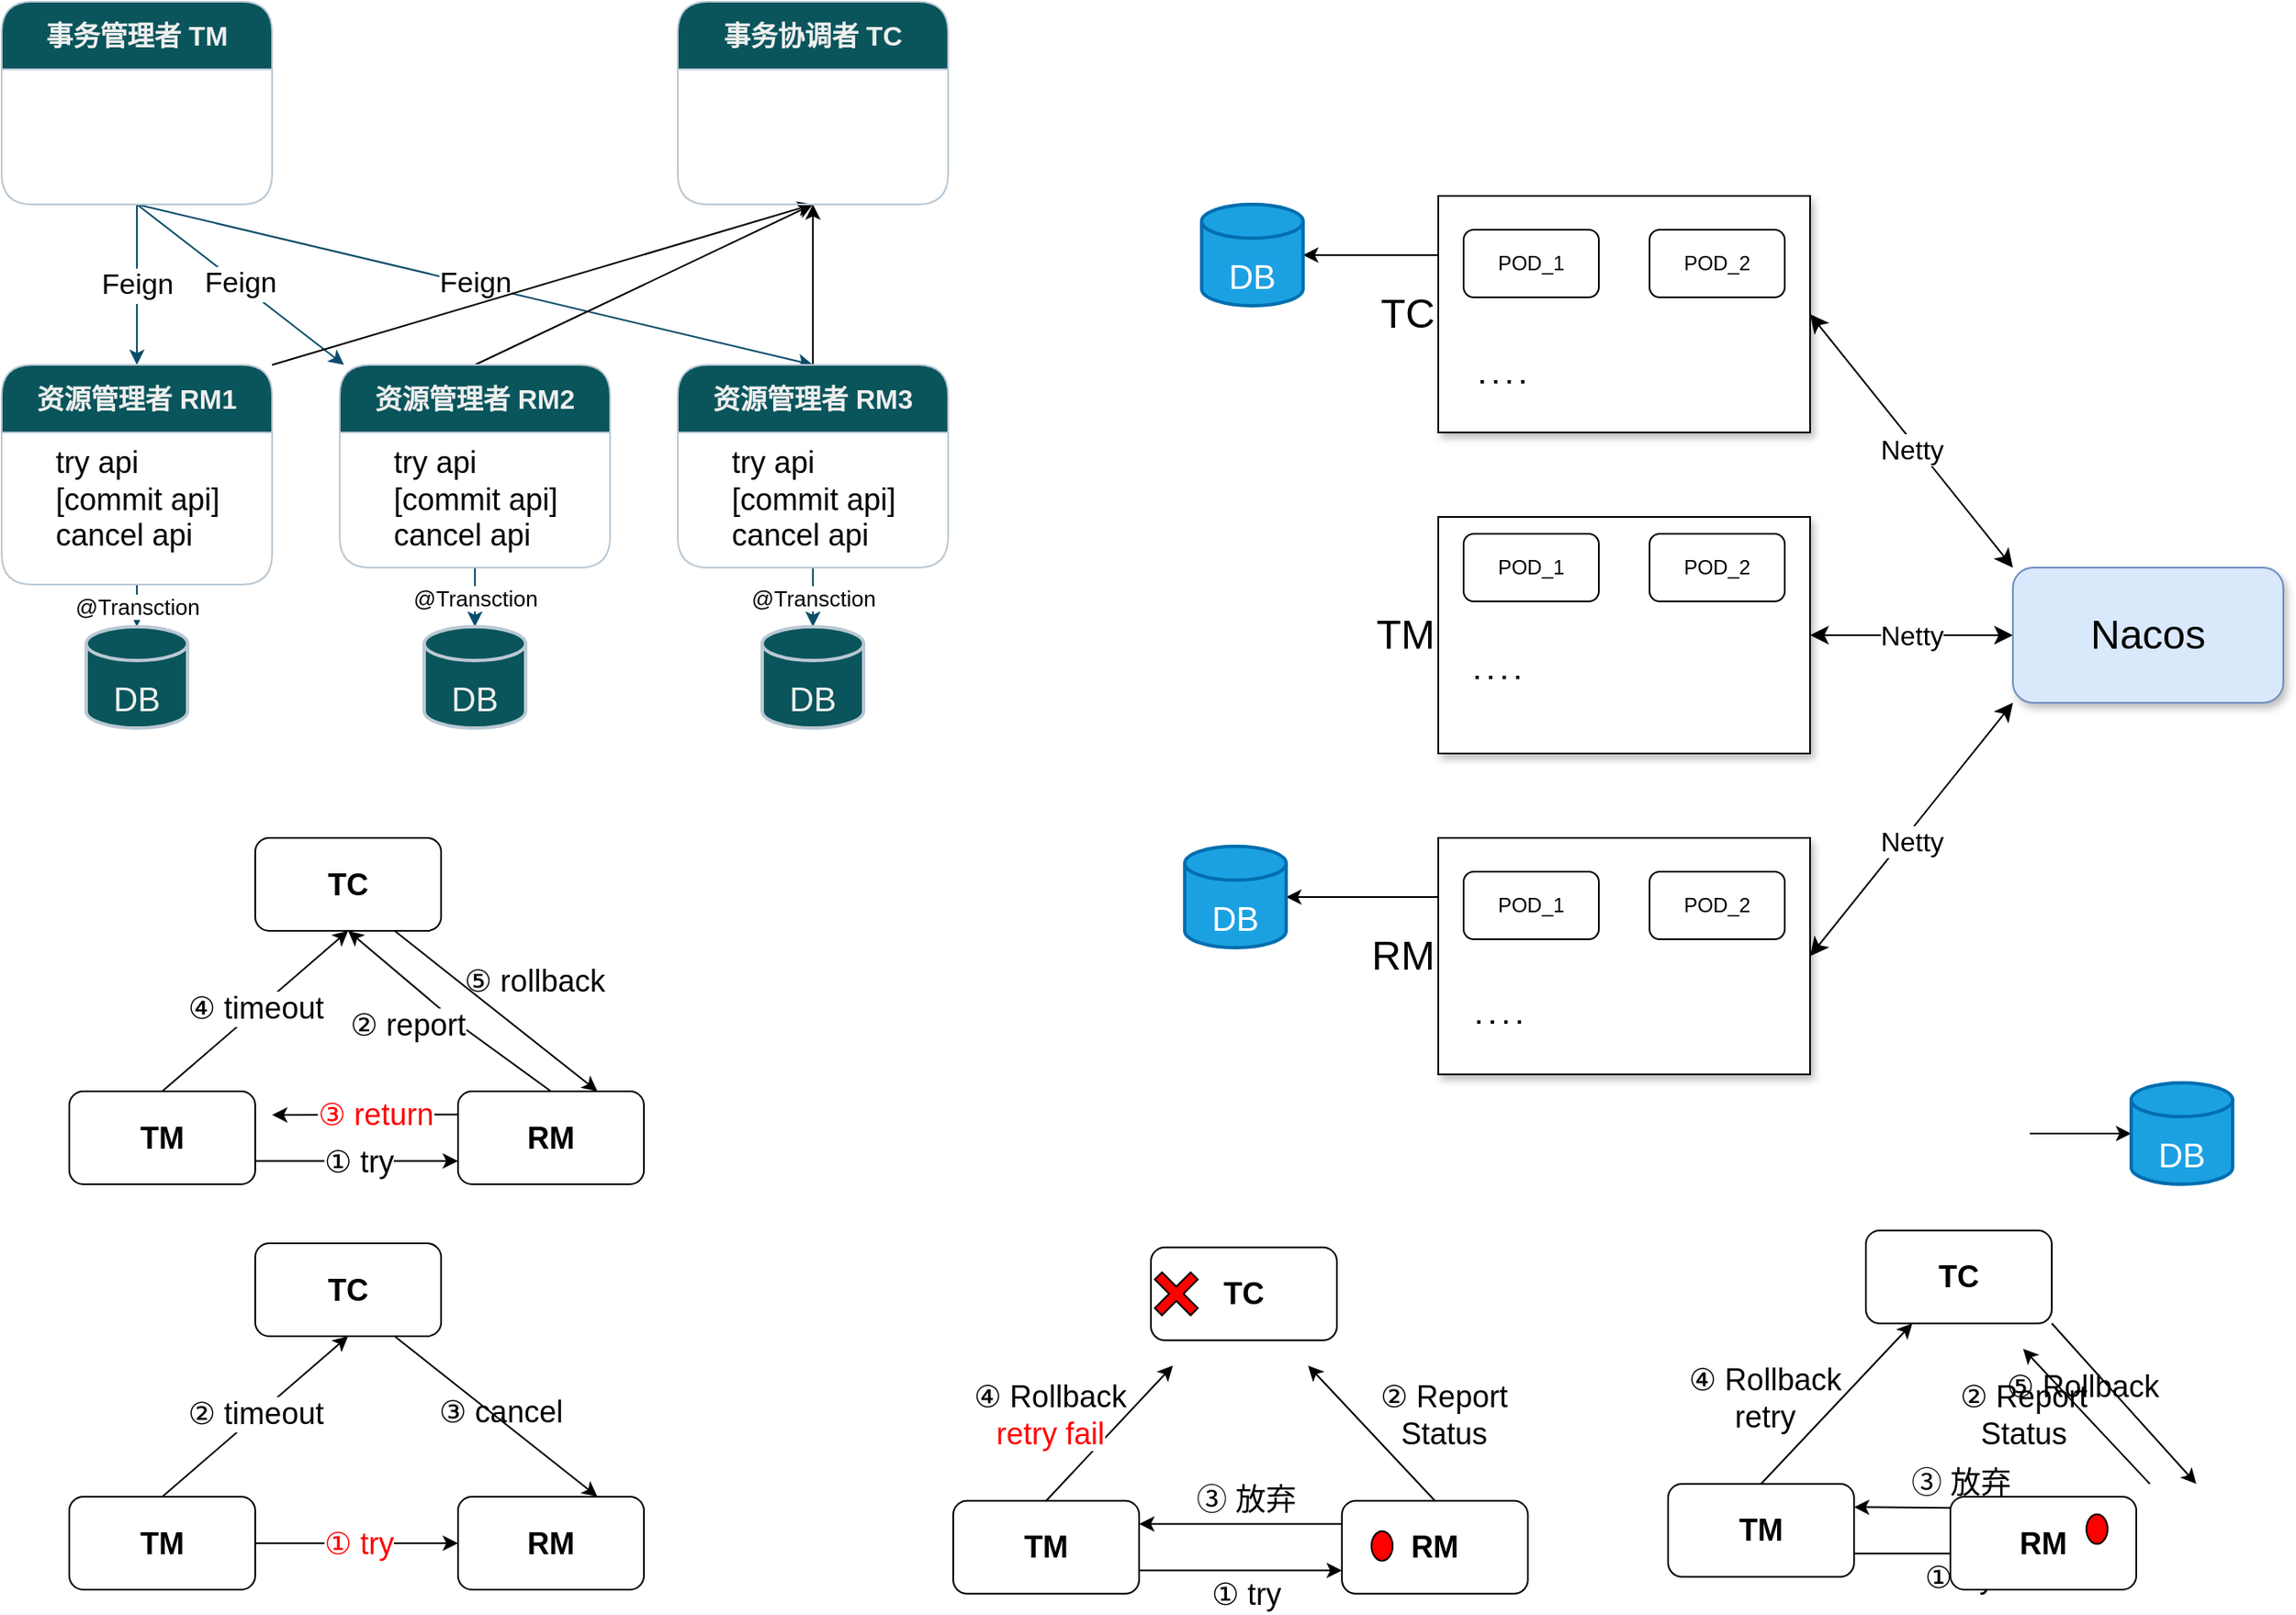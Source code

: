 <mxfile version="22.1.7" type="github" pages="2">
  <diagram id="C5RBs43oDa-KdzZeNtuy" name="TCC 理论模型">
    <mxGraphModel dx="1562" dy="818" grid="1" gridSize="10" guides="1" tooltips="1" connect="1" arrows="1" fold="1" page="1" pageScale="1" pageWidth="827" pageHeight="1169" math="0" shadow="0">
      <root>
        <mxCell id="WIyWlLk6GJQsqaUBKTNV-0" />
        <mxCell id="WIyWlLk6GJQsqaUBKTNV-1" parent="WIyWlLk6GJQsqaUBKTNV-0" />
        <mxCell id="oiWDQCpB6odHgl-2GRSj-9" value="Feign" style="rounded=0;orthogonalLoop=1;jettySize=auto;html=1;exitX=0.5;exitY=1;exitDx=0;exitDy=0;strokeColor=#0B4D6A;fontSize=17;" parent="WIyWlLk6GJQsqaUBKTNV-1" source="oiWDQCpB6odHgl-2GRSj-0" target="oiWDQCpB6odHgl-2GRSj-1" edge="1">
          <mxGeometry relative="1" as="geometry" />
        </mxCell>
        <mxCell id="oiWDQCpB6odHgl-2GRSj-10" value="Feign" style="rounded=0;orthogonalLoop=1;jettySize=auto;html=1;exitX=0.5;exitY=1;exitDx=0;exitDy=0;entryX=0.5;entryY=0;entryDx=0;entryDy=0;strokeColor=#0B4D6A;fontSize=17;" parent="WIyWlLk6GJQsqaUBKTNV-1" source="oiWDQCpB6odHgl-2GRSj-0" target="oiWDQCpB6odHgl-2GRSj-2" edge="1">
          <mxGeometry relative="1" as="geometry" />
        </mxCell>
        <mxCell id="oiWDQCpB6odHgl-2GRSj-11" value="Feign" style="rounded=0;orthogonalLoop=1;jettySize=auto;html=1;exitX=0.5;exitY=1;exitDx=0;exitDy=0;entryX=0.5;entryY=0;entryDx=0;entryDy=0;strokeColor=#0B4D6A;fontSize=17;" parent="WIyWlLk6GJQsqaUBKTNV-1" source="oiWDQCpB6odHgl-2GRSj-0" target="oiWDQCpB6odHgl-2GRSj-3" edge="1">
          <mxGeometry relative="1" as="geometry" />
        </mxCell>
        <mxCell id="oiWDQCpB6odHgl-2GRSj-0" value="事务管理者 TM" style="swimlane;whiteSpace=wrap;html=1;startSize=40;rounded=1;labelBackgroundColor=none;fillColor=#09555B;strokeColor=#BAC8D3;fontColor=#EEEEEE;fontSize=16;" parent="WIyWlLk6GJQsqaUBKTNV-1" vertex="1">
          <mxGeometry x="50" y="25" width="160" height="120" as="geometry">
            <mxRectangle x="440" y="40" width="70" height="40" as="alternateBounds" />
          </mxGeometry>
        </mxCell>
        <mxCell id="oiWDQCpB6odHgl-2GRSj-16" value="@Transction" style="edgeStyle=orthogonalEdgeStyle;rounded=0;orthogonalLoop=1;jettySize=auto;html=1;exitX=0.5;exitY=1;exitDx=0;exitDy=0;entryX=0.5;entryY=0;entryDx=0;entryDy=0;entryPerimeter=0;strokeColor=#0B4D6A;fontSize=13;" parent="WIyWlLk6GJQsqaUBKTNV-1" source="oiWDQCpB6odHgl-2GRSj-1" target="oiWDQCpB6odHgl-2GRSj-13" edge="1">
          <mxGeometry relative="1" as="geometry" />
        </mxCell>
        <mxCell id="tsjQ4f3Fj1VHNN_PMI0R-36" style="rounded=0;orthogonalLoop=1;jettySize=auto;html=1;exitX=0.5;exitY=0;exitDx=0;exitDy=0;entryX=0.5;entryY=1;entryDx=0;entryDy=0;" parent="WIyWlLk6GJQsqaUBKTNV-1" source="oiWDQCpB6odHgl-2GRSj-1" target="tsjQ4f3Fj1VHNN_PMI0R-30" edge="1">
          <mxGeometry relative="1" as="geometry" />
        </mxCell>
        <mxCell id="oiWDQCpB6odHgl-2GRSj-1" value="资源管理者 RM2" style="swimlane;whiteSpace=wrap;html=1;startSize=40;rounded=1;labelBackgroundColor=none;fillColor=#09555B;strokeColor=#BAC8D3;fontColor=#EEEEEE;fontSize=16;" parent="WIyWlLk6GJQsqaUBKTNV-1" vertex="1">
          <mxGeometry x="250" y="240" width="160" height="120" as="geometry">
            <mxRectangle x="440" y="40" width="70" height="40" as="alternateBounds" />
          </mxGeometry>
        </mxCell>
        <mxCell id="tsjQ4f3Fj1VHNN_PMI0R-38" value="&lt;div style=&quot;text-align: left;&quot;&gt;&lt;span style=&quot;font-size: 18px; background-color: initial;&quot;&gt;try api&lt;/span&gt;&lt;/div&gt;&lt;font style=&quot;font-size: 18px;&quot;&gt;&lt;div style=&quot;text-align: left;&quot;&gt;&lt;span style=&quot;background-color: initial;&quot;&gt;[commit api]&lt;/span&gt;&lt;/div&gt;&lt;div style=&quot;text-align: left;&quot;&gt;&lt;span style=&quot;background-color: initial;&quot;&gt;cancel api&lt;/span&gt;&lt;/div&gt;&lt;/font&gt;" style="text;html=1;align=center;verticalAlign=middle;resizable=0;points=[];autosize=1;strokeColor=none;fillColor=none;" parent="oiWDQCpB6odHgl-2GRSj-1" vertex="1">
          <mxGeometry x="20" y="40" width="120" height="80" as="geometry" />
        </mxCell>
        <mxCell id="oiWDQCpB6odHgl-2GRSj-15" value="@Transction" style="edgeStyle=orthogonalEdgeStyle;rounded=0;orthogonalLoop=1;jettySize=auto;html=1;exitX=0.5;exitY=1;exitDx=0;exitDy=0;entryX=0.5;entryY=0;entryDx=0;entryDy=0;entryPerimeter=0;strokeColor=#0B4D6A;fontSize=13;" parent="WIyWlLk6GJQsqaUBKTNV-1" source="oiWDQCpB6odHgl-2GRSj-2" target="oiWDQCpB6odHgl-2GRSj-12" edge="1">
          <mxGeometry relative="1" as="geometry" />
        </mxCell>
        <mxCell id="tsjQ4f3Fj1VHNN_PMI0R-34" style="rounded=0;orthogonalLoop=1;jettySize=auto;html=1;exitX=1;exitY=0;exitDx=0;exitDy=0;entryX=0.5;entryY=1;entryDx=0;entryDy=0;" parent="WIyWlLk6GJQsqaUBKTNV-1" source="oiWDQCpB6odHgl-2GRSj-2" target="tsjQ4f3Fj1VHNN_PMI0R-30" edge="1">
          <mxGeometry relative="1" as="geometry" />
        </mxCell>
        <mxCell id="oiWDQCpB6odHgl-2GRSj-2" value="资源管理者 RM1" style="swimlane;whiteSpace=wrap;html=1;startSize=40;rounded=1;labelBackgroundColor=none;fillColor=#09555B;strokeColor=#BAC8D3;fontColor=#EEEEEE;fontSize=16;" parent="WIyWlLk6GJQsqaUBKTNV-1" vertex="1">
          <mxGeometry x="50" y="240" width="160" height="130" as="geometry">
            <mxRectangle x="440" y="40" width="70" height="40" as="alternateBounds" />
          </mxGeometry>
        </mxCell>
        <mxCell id="tsjQ4f3Fj1VHNN_PMI0R-27" value="&lt;div style=&quot;text-align: left;&quot;&gt;&lt;span style=&quot;font-size: 18px; background-color: initial;&quot;&gt;try api&lt;/span&gt;&lt;/div&gt;&lt;font style=&quot;font-size: 18px;&quot;&gt;&lt;div style=&quot;text-align: left;&quot;&gt;&lt;span style=&quot;background-color: initial;&quot;&gt;[commit api]&lt;/span&gt;&lt;/div&gt;&lt;div style=&quot;text-align: left;&quot;&gt;&lt;span style=&quot;background-color: initial;&quot;&gt;cancel api&lt;/span&gt;&lt;/div&gt;&lt;/font&gt;" style="text;html=1;align=center;verticalAlign=middle;resizable=0;points=[];autosize=1;strokeColor=none;fillColor=none;" parent="oiWDQCpB6odHgl-2GRSj-2" vertex="1">
          <mxGeometry x="20" y="40" width="120" height="80" as="geometry" />
        </mxCell>
        <mxCell id="oiWDQCpB6odHgl-2GRSj-17" value="@Transction" style="edgeStyle=orthogonalEdgeStyle;rounded=0;orthogonalLoop=1;jettySize=auto;html=1;exitX=0.5;exitY=1;exitDx=0;exitDy=0;entryX=0.5;entryY=0;entryDx=0;entryDy=0;entryPerimeter=0;strokeColor=#0B4D6A;fontSize=13;" parent="WIyWlLk6GJQsqaUBKTNV-1" source="oiWDQCpB6odHgl-2GRSj-3" target="oiWDQCpB6odHgl-2GRSj-14" edge="1">
          <mxGeometry relative="1" as="geometry" />
        </mxCell>
        <mxCell id="tsjQ4f3Fj1VHNN_PMI0R-31" style="edgeStyle=orthogonalEdgeStyle;rounded=0;orthogonalLoop=1;jettySize=auto;html=1;exitX=0.5;exitY=0;exitDx=0;exitDy=0;entryX=0.5;entryY=1;entryDx=0;entryDy=0;" parent="WIyWlLk6GJQsqaUBKTNV-1" source="oiWDQCpB6odHgl-2GRSj-3" target="tsjQ4f3Fj1VHNN_PMI0R-30" edge="1">
          <mxGeometry relative="1" as="geometry" />
        </mxCell>
        <mxCell id="oiWDQCpB6odHgl-2GRSj-3" value="资源管理者 RM3" style="swimlane;whiteSpace=wrap;html=1;startSize=40;rounded=1;labelBackgroundColor=none;fillColor=#09555B;strokeColor=#BAC8D3;fontColor=#EEEEEE;fontSize=16;" parent="WIyWlLk6GJQsqaUBKTNV-1" vertex="1">
          <mxGeometry x="450" y="240" width="160" height="120" as="geometry">
            <mxRectangle x="440" y="40" width="70" height="40" as="alternateBounds" />
          </mxGeometry>
        </mxCell>
        <mxCell id="tsjQ4f3Fj1VHNN_PMI0R-39" value="&lt;div style=&quot;text-align: left;&quot;&gt;&lt;span style=&quot;font-size: 18px; background-color: initial;&quot;&gt;try api&lt;/span&gt;&lt;/div&gt;&lt;font style=&quot;font-size: 18px;&quot;&gt;&lt;div style=&quot;text-align: left;&quot;&gt;&lt;span style=&quot;background-color: initial;&quot;&gt;[commit api]&lt;/span&gt;&lt;/div&gt;&lt;div style=&quot;text-align: left;&quot;&gt;&lt;span style=&quot;background-color: initial;&quot;&gt;cancel api&lt;/span&gt;&lt;/div&gt;&lt;/font&gt;" style="text;html=1;align=center;verticalAlign=middle;resizable=0;points=[];autosize=1;strokeColor=none;fillColor=none;" parent="oiWDQCpB6odHgl-2GRSj-3" vertex="1">
          <mxGeometry x="20" y="40" width="120" height="80" as="geometry" />
        </mxCell>
        <mxCell id="oiWDQCpB6odHgl-2GRSj-12" value="&lt;br&gt;DB" style="strokeWidth=2;html=1;shape=mxgraph.flowchart.database;whiteSpace=wrap;strokeColor=#BAC8D3;fontColor=#EEEEEE;fillColor=#09555B;fontSize=20;" parent="WIyWlLk6GJQsqaUBKTNV-1" vertex="1">
          <mxGeometry x="100" y="395" width="60" height="60" as="geometry" />
        </mxCell>
        <mxCell id="oiWDQCpB6odHgl-2GRSj-13" value="&lt;br&gt;DB" style="strokeWidth=2;html=1;shape=mxgraph.flowchart.database;whiteSpace=wrap;strokeColor=#BAC8D3;fontColor=#EEEEEE;fillColor=#09555B;fontSize=20;" parent="WIyWlLk6GJQsqaUBKTNV-1" vertex="1">
          <mxGeometry x="300" y="395" width="60" height="60" as="geometry" />
        </mxCell>
        <mxCell id="oiWDQCpB6odHgl-2GRSj-14" value="&lt;br&gt;DB" style="strokeWidth=2;html=1;shape=mxgraph.flowchart.database;whiteSpace=wrap;strokeColor=#BAC8D3;fontColor=#EEEEEE;fillColor=#09555B;fontSize=20;" parent="WIyWlLk6GJQsqaUBKTNV-1" vertex="1">
          <mxGeometry x="500" y="395" width="60" height="60" as="geometry" />
        </mxCell>
        <mxCell id="KBuHe3UxBQ08w5skN4uY-17" style="rounded=0;orthogonalLoop=1;jettySize=auto;html=1;exitX=1;exitY=0.5;exitDx=0;exitDy=0;entryX=0;entryY=0;entryDx=0;entryDy=0;strokeColor=default;startArrow=classic;startFill=1;endSize=8;startSize=8;" parent="WIyWlLk6GJQsqaUBKTNV-1" source="KBuHe3UxBQ08w5skN4uY-1" target="KBuHe3UxBQ08w5skN4uY-16" edge="1">
          <mxGeometry relative="1" as="geometry" />
        </mxCell>
        <mxCell id="KBuHe3UxBQ08w5skN4uY-27" value="Netty" style="edgeLabel;html=1;align=center;verticalAlign=middle;resizable=0;points=[];fontSize=16;" parent="KBuHe3UxBQ08w5skN4uY-17" vertex="1" connectable="0">
          <mxGeometry x="-0.196" y="3" relative="1" as="geometry">
            <mxPoint x="9" y="21" as="offset" />
          </mxGeometry>
        </mxCell>
        <mxCell id="tsjQ4f3Fj1VHNN_PMI0R-59" style="edgeStyle=orthogonalEdgeStyle;rounded=0;orthogonalLoop=1;jettySize=auto;html=1;exitX=0;exitY=0.25;exitDx=0;exitDy=0;entryX=1;entryY=0.5;entryDx=0;entryDy=0;entryPerimeter=0;" parent="WIyWlLk6GJQsqaUBKTNV-1" source="KBuHe3UxBQ08w5skN4uY-1" target="KBuHe3UxBQ08w5skN4uY-28" edge="1">
          <mxGeometry relative="1" as="geometry" />
        </mxCell>
        <mxCell id="KBuHe3UxBQ08w5skN4uY-1" value="TC" style="rounded=0;whiteSpace=wrap;html=1;horizontal=1;labelPosition=left;verticalLabelPosition=middle;align=right;verticalAlign=middle;fontSize=24;shadow=1;" parent="WIyWlLk6GJQsqaUBKTNV-1" vertex="1">
          <mxGeometry x="900" y="140" width="220" height="140" as="geometry" />
        </mxCell>
        <mxCell id="KBuHe3UxBQ08w5skN4uY-18" style="edgeStyle=orthogonalEdgeStyle;rounded=0;orthogonalLoop=1;jettySize=auto;html=1;exitX=1;exitY=0.5;exitDx=0;exitDy=0;entryX=0;entryY=0.5;entryDx=0;entryDy=0;startArrow=classic;startFill=1;endSize=8;startSize=8;" parent="WIyWlLk6GJQsqaUBKTNV-1" source="KBuHe3UxBQ08w5skN4uY-2" target="KBuHe3UxBQ08w5skN4uY-16" edge="1">
          <mxGeometry relative="1" as="geometry">
            <mxPoint x="1230" y="400" as="targetPoint" />
          </mxGeometry>
        </mxCell>
        <mxCell id="KBuHe3UxBQ08w5skN4uY-25" value="&lt;font style=&quot;font-size: 16px;&quot;&gt;Netty&lt;/font&gt;" style="edgeLabel;html=1;align=center;verticalAlign=middle;resizable=0;points=[];" parent="KBuHe3UxBQ08w5skN4uY-18" vertex="1" connectable="0">
          <mxGeometry x="0.22" y="3" relative="1" as="geometry">
            <mxPoint x="-13" y="3" as="offset" />
          </mxGeometry>
        </mxCell>
        <mxCell id="KBuHe3UxBQ08w5skN4uY-2" value="TM" style="rounded=0;whiteSpace=wrap;html=1;horizontal=1;labelPosition=left;verticalLabelPosition=middle;align=right;verticalAlign=middle;fontSize=24;shadow=1;" parent="WIyWlLk6GJQsqaUBKTNV-1" vertex="1">
          <mxGeometry x="900" y="330" width="220" height="140" as="geometry" />
        </mxCell>
        <mxCell id="KBuHe3UxBQ08w5skN4uY-3" value="POD_1" style="rounded=1;whiteSpace=wrap;html=1;" parent="WIyWlLk6GJQsqaUBKTNV-1" vertex="1">
          <mxGeometry x="915" y="160" width="80" height="40" as="geometry" />
        </mxCell>
        <mxCell id="KBuHe3UxBQ08w5skN4uY-4" value="POD_2" style="rounded=1;whiteSpace=wrap;html=1;" parent="WIyWlLk6GJQsqaUBKTNV-1" vertex="1">
          <mxGeometry x="1025" y="160" width="80" height="40" as="geometry" />
        </mxCell>
        <mxCell id="KBuHe3UxBQ08w5skN4uY-8" value="POD_1" style="rounded=1;whiteSpace=wrap;html=1;" parent="WIyWlLk6GJQsqaUBKTNV-1" vertex="1">
          <mxGeometry x="915" y="340" width="80" height="40" as="geometry" />
        </mxCell>
        <mxCell id="KBuHe3UxBQ08w5skN4uY-9" value="POD_2" style="rounded=1;whiteSpace=wrap;html=1;" parent="WIyWlLk6GJQsqaUBKTNV-1" vertex="1">
          <mxGeometry x="1025" y="340" width="80" height="40" as="geometry" />
        </mxCell>
        <mxCell id="KBuHe3UxBQ08w5skN4uY-19" style="rounded=0;orthogonalLoop=1;jettySize=auto;html=1;exitX=1;exitY=0.5;exitDx=0;exitDy=0;entryX=0;entryY=1;entryDx=0;entryDy=0;startArrow=classic;startFill=1;endSize=8;startSize=8;" parent="WIyWlLk6GJQsqaUBKTNV-1" source="KBuHe3UxBQ08w5skN4uY-12" target="KBuHe3UxBQ08w5skN4uY-16" edge="1">
          <mxGeometry relative="1" as="geometry" />
        </mxCell>
        <mxCell id="KBuHe3UxBQ08w5skN4uY-26" value="Netty" style="edgeLabel;html=1;align=center;verticalAlign=middle;resizable=0;points=[];fontSize=16;" parent="KBuHe3UxBQ08w5skN4uY-19" vertex="1" connectable="0">
          <mxGeometry x="0.239" y="-1" relative="1" as="geometry">
            <mxPoint x="-15" y="24" as="offset" />
          </mxGeometry>
        </mxCell>
        <mxCell id="tsjQ4f3Fj1VHNN_PMI0R-41" style="edgeStyle=orthogonalEdgeStyle;rounded=0;orthogonalLoop=1;jettySize=auto;html=1;exitX=0;exitY=0.25;exitDx=0;exitDy=0;entryX=1;entryY=0.5;entryDx=0;entryDy=0;entryPerimeter=0;" parent="WIyWlLk6GJQsqaUBKTNV-1" source="KBuHe3UxBQ08w5skN4uY-12" target="tsjQ4f3Fj1VHNN_PMI0R-40" edge="1">
          <mxGeometry relative="1" as="geometry" />
        </mxCell>
        <mxCell id="KBuHe3UxBQ08w5skN4uY-12" value="RM" style="rounded=0;whiteSpace=wrap;html=1;horizontal=1;labelPosition=left;verticalLabelPosition=middle;align=right;verticalAlign=middle;fontSize=24;shadow=1;" parent="WIyWlLk6GJQsqaUBKTNV-1" vertex="1">
          <mxGeometry x="900" y="520" width="220" height="140" as="geometry" />
        </mxCell>
        <mxCell id="KBuHe3UxBQ08w5skN4uY-13" value="POD_1" style="rounded=1;whiteSpace=wrap;html=1;" parent="WIyWlLk6GJQsqaUBKTNV-1" vertex="1">
          <mxGeometry x="915" y="540" width="80" height="40" as="geometry" />
        </mxCell>
        <mxCell id="KBuHe3UxBQ08w5skN4uY-14" value="POD_2" style="rounded=1;whiteSpace=wrap;html=1;" parent="WIyWlLk6GJQsqaUBKTNV-1" vertex="1">
          <mxGeometry x="1025" y="540" width="80" height="40" as="geometry" />
        </mxCell>
        <mxCell id="KBuHe3UxBQ08w5skN4uY-16" value="Nacos" style="rounded=1;whiteSpace=wrap;html=1;fontSize=24;fillColor=#dae8fc;strokeColor=#6c8ebf;shadow=1;" parent="WIyWlLk6GJQsqaUBKTNV-1" vertex="1">
          <mxGeometry x="1240" y="360" width="160" height="80" as="geometry" />
        </mxCell>
        <mxCell id="KBuHe3UxBQ08w5skN4uY-20" value="" style="endArrow=none;dashed=1;html=1;dashPattern=1 3;strokeWidth=2;rounded=0;" parent="WIyWlLk6GJQsqaUBKTNV-1" edge="1">
          <mxGeometry width="50" height="50" relative="1" as="geometry">
            <mxPoint x="925" y="250" as="sourcePoint" />
            <mxPoint x="955" y="250" as="targetPoint" />
          </mxGeometry>
        </mxCell>
        <mxCell id="KBuHe3UxBQ08w5skN4uY-22" value="" style="endArrow=none;dashed=1;html=1;dashPattern=1 3;strokeWidth=2;rounded=0;" parent="WIyWlLk6GJQsqaUBKTNV-1" edge="1">
          <mxGeometry width="50" height="50" relative="1" as="geometry">
            <mxPoint x="922" y="425" as="sourcePoint" />
            <mxPoint x="952" y="425" as="targetPoint" />
          </mxGeometry>
        </mxCell>
        <mxCell id="KBuHe3UxBQ08w5skN4uY-23" value="" style="endArrow=none;dashed=1;html=1;dashPattern=1 3;strokeWidth=2;rounded=0;" parent="WIyWlLk6GJQsqaUBKTNV-1" edge="1">
          <mxGeometry width="50" height="50" relative="1" as="geometry">
            <mxPoint x="923" y="629" as="sourcePoint" />
            <mxPoint x="953" y="629" as="targetPoint" />
          </mxGeometry>
        </mxCell>
        <mxCell id="KBuHe3UxBQ08w5skN4uY-28" value="&lt;br&gt;DB" style="strokeWidth=2;html=1;shape=mxgraph.flowchart.database;whiteSpace=wrap;strokeColor=#006EAF;fontColor=#ffffff;fillColor=#1ba1e2;fontSize=20;" parent="WIyWlLk6GJQsqaUBKTNV-1" vertex="1">
          <mxGeometry x="760" y="145" width="60" height="60" as="geometry" />
        </mxCell>
        <mxCell id="tsjQ4f3Fj1VHNN_PMI0R-2" style="edgeStyle=orthogonalEdgeStyle;rounded=0;orthogonalLoop=1;jettySize=auto;html=1;exitX=1;exitY=0.75;exitDx=0;exitDy=0;entryX=0;entryY=0.75;entryDx=0;entryDy=0;" parent="WIyWlLk6GJQsqaUBKTNV-1" source="tsjQ4f3Fj1VHNN_PMI0R-0" target="tsjQ4f3Fj1VHNN_PMI0R-1" edge="1">
          <mxGeometry relative="1" as="geometry" />
        </mxCell>
        <mxCell id="tsjQ4f3Fj1VHNN_PMI0R-4" value="&lt;font style=&quot;font-size: 18px;&quot;&gt;① try&lt;/font&gt;" style="edgeLabel;html=1;align=center;verticalAlign=middle;resizable=0;points=[];" parent="tsjQ4f3Fj1VHNN_PMI0R-2" vertex="1" connectable="0">
          <mxGeometry x="0.157" relative="1" as="geometry">
            <mxPoint x="-9" as="offset" />
          </mxGeometry>
        </mxCell>
        <mxCell id="tsjQ4f3Fj1VHNN_PMI0R-8" style="rounded=0;orthogonalLoop=1;jettySize=auto;html=1;exitX=0.5;exitY=0;exitDx=0;exitDy=0;entryX=0.5;entryY=1;entryDx=0;entryDy=0;" parent="WIyWlLk6GJQsqaUBKTNV-1" source="tsjQ4f3Fj1VHNN_PMI0R-0" target="tsjQ4f3Fj1VHNN_PMI0R-5" edge="1">
          <mxGeometry relative="1" as="geometry" />
        </mxCell>
        <mxCell id="tsjQ4f3Fj1VHNN_PMI0R-9" value="&lt;font style=&quot;font-size: 18px;&quot;&gt;④ timeout&lt;/font&gt;" style="edgeLabel;html=1;align=center;verticalAlign=middle;resizable=0;points=[];" parent="tsjQ4f3Fj1VHNN_PMI0R-8" vertex="1" connectable="0">
          <mxGeometry x="0.277" y="1" relative="1" as="geometry">
            <mxPoint x="-15" y="12" as="offset" />
          </mxGeometry>
        </mxCell>
        <mxCell id="tsjQ4f3Fj1VHNN_PMI0R-0" value="&lt;font style=&quot;font-size: 18px;&quot;&gt;&lt;b&gt;TM&lt;/b&gt;&lt;/font&gt;" style="rounded=1;whiteSpace=wrap;html=1;" parent="WIyWlLk6GJQsqaUBKTNV-1" vertex="1">
          <mxGeometry x="90" y="670" width="110" height="55" as="geometry" />
        </mxCell>
        <mxCell id="tsjQ4f3Fj1VHNN_PMI0R-3" value="&lt;font color=&quot;#ff0000&quot; style=&quot;font-size: 18px;&quot;&gt;③ return&lt;/font&gt;" style="edgeStyle=orthogonalEdgeStyle;rounded=0;orthogonalLoop=1;jettySize=auto;html=1;exitX=0;exitY=0.25;exitDx=0;exitDy=0;" parent="WIyWlLk6GJQsqaUBKTNV-1" source="tsjQ4f3Fj1VHNN_PMI0R-1" edge="1">
          <mxGeometry x="-0.118" relative="1" as="geometry">
            <mxPoint x="210" y="684" as="targetPoint" />
            <mxPoint as="offset" />
          </mxGeometry>
        </mxCell>
        <mxCell id="tsjQ4f3Fj1VHNN_PMI0R-6" style="rounded=0;orthogonalLoop=1;jettySize=auto;html=1;exitX=0.5;exitY=0;exitDx=0;exitDy=0;entryX=0.5;entryY=1;entryDx=0;entryDy=0;" parent="WIyWlLk6GJQsqaUBKTNV-1" source="tsjQ4f3Fj1VHNN_PMI0R-1" target="tsjQ4f3Fj1VHNN_PMI0R-5" edge="1">
          <mxGeometry relative="1" as="geometry">
            <Array as="points">
              <mxPoint x="320" y="630" />
            </Array>
          </mxGeometry>
        </mxCell>
        <mxCell id="tsjQ4f3Fj1VHNN_PMI0R-7" value="&lt;font style=&quot;font-size: 18px;&quot;&gt;② report&lt;/font&gt;" style="edgeLabel;html=1;align=center;verticalAlign=middle;resizable=0;points=[];" parent="tsjQ4f3Fj1VHNN_PMI0R-6" vertex="1" connectable="0">
          <mxGeometry x="0.081" relative="1" as="geometry">
            <mxPoint x="-19" y="10" as="offset" />
          </mxGeometry>
        </mxCell>
        <mxCell id="tsjQ4f3Fj1VHNN_PMI0R-1" value="&lt;font style=&quot;font-size: 18px;&quot;&gt;&lt;b&gt;RM&lt;/b&gt;&lt;/font&gt;" style="rounded=1;whiteSpace=wrap;html=1;" parent="WIyWlLk6GJQsqaUBKTNV-1" vertex="1">
          <mxGeometry x="320" y="670" width="110" height="55" as="geometry" />
        </mxCell>
        <mxCell id="tsjQ4f3Fj1VHNN_PMI0R-10" style="rounded=0;orthogonalLoop=1;jettySize=auto;html=1;exitX=0.75;exitY=1;exitDx=0;exitDy=0;entryX=0.75;entryY=0;entryDx=0;entryDy=0;" parent="WIyWlLk6GJQsqaUBKTNV-1" source="tsjQ4f3Fj1VHNN_PMI0R-5" target="tsjQ4f3Fj1VHNN_PMI0R-1" edge="1">
          <mxGeometry relative="1" as="geometry" />
        </mxCell>
        <mxCell id="tsjQ4f3Fj1VHNN_PMI0R-5" value="&lt;font style=&quot;font-size: 18px;&quot;&gt;&lt;b&gt;TC&lt;/b&gt;&lt;/font&gt;" style="rounded=1;whiteSpace=wrap;html=1;" parent="WIyWlLk6GJQsqaUBKTNV-1" vertex="1">
          <mxGeometry x="200" y="520" width="110" height="55" as="geometry" />
        </mxCell>
        <mxCell id="tsjQ4f3Fj1VHNN_PMI0R-11" value="&lt;font style=&quot;font-size: 18px;&quot;&gt;⑤ rollback&lt;/font&gt;" style="text;html=1;align=center;verticalAlign=middle;resizable=0;points=[];autosize=1;strokeColor=none;fillColor=none;" parent="WIyWlLk6GJQsqaUBKTNV-1" vertex="1">
          <mxGeometry x="310" y="585" width="110" height="40" as="geometry" />
        </mxCell>
        <mxCell id="tsjQ4f3Fj1VHNN_PMI0R-12" style="edgeStyle=orthogonalEdgeStyle;rounded=0;orthogonalLoop=1;jettySize=auto;html=1;exitX=1;exitY=0.5;exitDx=0;exitDy=0;entryX=0;entryY=0.5;entryDx=0;entryDy=0;" parent="WIyWlLk6GJQsqaUBKTNV-1" source="tsjQ4f3Fj1VHNN_PMI0R-16" target="tsjQ4f3Fj1VHNN_PMI0R-20" edge="1">
          <mxGeometry relative="1" as="geometry">
            <mxPoint x="290" y="938" as="targetPoint" />
          </mxGeometry>
        </mxCell>
        <mxCell id="tsjQ4f3Fj1VHNN_PMI0R-13" value="&lt;font color=&quot;#ff0000&quot; style=&quot;font-size: 18px;&quot;&gt;① try&lt;/font&gt;" style="edgeLabel;html=1;align=center;verticalAlign=middle;resizable=0;points=[];" parent="tsjQ4f3Fj1VHNN_PMI0R-12" vertex="1" connectable="0">
          <mxGeometry x="0.157" relative="1" as="geometry">
            <mxPoint x="-9" as="offset" />
          </mxGeometry>
        </mxCell>
        <mxCell id="tsjQ4f3Fj1VHNN_PMI0R-14" style="rounded=0;orthogonalLoop=1;jettySize=auto;html=1;exitX=0.5;exitY=0;exitDx=0;exitDy=0;entryX=0.5;entryY=1;entryDx=0;entryDy=0;" parent="WIyWlLk6GJQsqaUBKTNV-1" source="tsjQ4f3Fj1VHNN_PMI0R-16" target="tsjQ4f3Fj1VHNN_PMI0R-22" edge="1">
          <mxGeometry relative="1" as="geometry" />
        </mxCell>
        <mxCell id="tsjQ4f3Fj1VHNN_PMI0R-15" value="&lt;font style=&quot;font-size: 18px;&quot;&gt;② timeout&lt;/font&gt;" style="edgeLabel;html=1;align=center;verticalAlign=middle;resizable=0;points=[];" parent="tsjQ4f3Fj1VHNN_PMI0R-14" vertex="1" connectable="0">
          <mxGeometry x="0.277" y="1" relative="1" as="geometry">
            <mxPoint x="-15" y="12" as="offset" />
          </mxGeometry>
        </mxCell>
        <mxCell id="tsjQ4f3Fj1VHNN_PMI0R-16" value="&lt;font style=&quot;font-size: 18px;&quot;&gt;&lt;b&gt;TM&lt;/b&gt;&lt;/font&gt;" style="rounded=1;whiteSpace=wrap;html=1;" parent="WIyWlLk6GJQsqaUBKTNV-1" vertex="1">
          <mxGeometry x="90" y="910" width="110" height="55" as="geometry" />
        </mxCell>
        <mxCell id="tsjQ4f3Fj1VHNN_PMI0R-20" value="&lt;font style=&quot;font-size: 18px;&quot;&gt;&lt;b&gt;RM&lt;/b&gt;&lt;/font&gt;" style="rounded=1;whiteSpace=wrap;html=1;" parent="WIyWlLk6GJQsqaUBKTNV-1" vertex="1">
          <mxGeometry x="320" y="910" width="110" height="55" as="geometry" />
        </mxCell>
        <mxCell id="tsjQ4f3Fj1VHNN_PMI0R-21" style="rounded=0;orthogonalLoop=1;jettySize=auto;html=1;exitX=0.75;exitY=1;exitDx=0;exitDy=0;entryX=0.75;entryY=0;entryDx=0;entryDy=0;" parent="WIyWlLk6GJQsqaUBKTNV-1" source="tsjQ4f3Fj1VHNN_PMI0R-22" target="tsjQ4f3Fj1VHNN_PMI0R-20" edge="1">
          <mxGeometry relative="1" as="geometry" />
        </mxCell>
        <mxCell id="tsjQ4f3Fj1VHNN_PMI0R-22" value="&lt;font style=&quot;font-size: 18px;&quot;&gt;&lt;b&gt;TC&lt;/b&gt;&lt;/font&gt;" style="rounded=1;whiteSpace=wrap;html=1;" parent="WIyWlLk6GJQsqaUBKTNV-1" vertex="1">
          <mxGeometry x="200" y="760" width="110" height="55" as="geometry" />
        </mxCell>
        <mxCell id="tsjQ4f3Fj1VHNN_PMI0R-23" value="&lt;font style=&quot;font-size: 18px;&quot;&gt;③ cancel&lt;/font&gt;" style="text;html=1;align=center;verticalAlign=middle;resizable=0;points=[];autosize=1;strokeColor=none;fillColor=none;" parent="WIyWlLk6GJQsqaUBKTNV-1" vertex="1">
          <mxGeometry x="295" y="840" width="100" height="40" as="geometry" />
        </mxCell>
        <mxCell id="tsjQ4f3Fj1VHNN_PMI0R-30" value="事务协调者 TC" style="swimlane;whiteSpace=wrap;html=1;startSize=40;rounded=1;labelBackgroundColor=none;fillColor=#09555B;strokeColor=#BAC8D3;fontColor=#EEEEEE;fontSize=16;" parent="WIyWlLk6GJQsqaUBKTNV-1" vertex="1">
          <mxGeometry x="450" y="25" width="160" height="120" as="geometry">
            <mxRectangle x="440" y="40" width="70" height="40" as="alternateBounds" />
          </mxGeometry>
        </mxCell>
        <mxCell id="tsjQ4f3Fj1VHNN_PMI0R-40" value="&lt;br&gt;DB" style="strokeWidth=2;html=1;shape=mxgraph.flowchart.database;whiteSpace=wrap;strokeColor=#006EAF;fontColor=#ffffff;fillColor=#1ba1e2;fontSize=20;" parent="WIyWlLk6GJQsqaUBKTNV-1" vertex="1">
          <mxGeometry x="750" y="525" width="60" height="60" as="geometry" />
        </mxCell>
        <mxCell id="tsjQ4f3Fj1VHNN_PMI0R-42" style="edgeStyle=orthogonalEdgeStyle;rounded=0;orthogonalLoop=1;jettySize=auto;html=1;exitX=1;exitY=0.75;exitDx=0;exitDy=0;entryX=0;entryY=0.75;entryDx=0;entryDy=0;" parent="WIyWlLk6GJQsqaUBKTNV-1" source="tsjQ4f3Fj1VHNN_PMI0R-46" target="tsjQ4f3Fj1VHNN_PMI0R-47" edge="1">
          <mxGeometry relative="1" as="geometry">
            <mxPoint x="813" y="940.38" as="targetPoint" />
          </mxGeometry>
        </mxCell>
        <mxCell id="tsjQ4f3Fj1VHNN_PMI0R-43" value="&lt;font style=&quot;font-size: 18px;&quot;&gt;① try&lt;/font&gt;" style="edgeLabel;html=1;align=center;verticalAlign=middle;resizable=0;points=[];" parent="tsjQ4f3Fj1VHNN_PMI0R-42" vertex="1" connectable="0">
          <mxGeometry x="0.157" relative="1" as="geometry">
            <mxPoint x="-7" y="14" as="offset" />
          </mxGeometry>
        </mxCell>
        <mxCell id="tsjQ4f3Fj1VHNN_PMI0R-46" value="&lt;font style=&quot;font-size: 18px;&quot;&gt;&lt;b&gt;TM&lt;/b&gt;&lt;/font&gt;" style="rounded=1;whiteSpace=wrap;html=1;" parent="WIyWlLk6GJQsqaUBKTNV-1" vertex="1">
          <mxGeometry x="613" y="912.38" width="110" height="55" as="geometry" />
        </mxCell>
        <mxCell id="tsjQ4f3Fj1VHNN_PMI0R-53" style="edgeStyle=orthogonalEdgeStyle;rounded=0;orthogonalLoop=1;jettySize=auto;html=1;exitX=0;exitY=0.25;exitDx=0;exitDy=0;entryX=1;entryY=0.25;entryDx=0;entryDy=0;" parent="WIyWlLk6GJQsqaUBKTNV-1" source="tsjQ4f3Fj1VHNN_PMI0R-47" target="tsjQ4f3Fj1VHNN_PMI0R-46" edge="1">
          <mxGeometry relative="1" as="geometry" />
        </mxCell>
        <mxCell id="tsjQ4f3Fj1VHNN_PMI0R-54" value="&lt;font style=&quot;font-size: 18px;&quot;&gt;③ 放弃&lt;/font&gt;" style="edgeLabel;html=1;align=center;verticalAlign=middle;resizable=0;points=[];" parent="tsjQ4f3Fj1VHNN_PMI0R-53" vertex="1" connectable="0">
          <mxGeometry x="0.26" y="-2" relative="1" as="geometry">
            <mxPoint x="18" y="-12" as="offset" />
          </mxGeometry>
        </mxCell>
        <mxCell id="tsjQ4f3Fj1VHNN_PMI0R-56" style="rounded=0;orthogonalLoop=1;jettySize=auto;html=1;exitX=0.5;exitY=0;exitDx=0;exitDy=0;" parent="WIyWlLk6GJQsqaUBKTNV-1" source="tsjQ4f3Fj1VHNN_PMI0R-47" edge="1">
          <mxGeometry relative="1" as="geometry">
            <mxPoint x="823" y="832.38" as="targetPoint" />
          </mxGeometry>
        </mxCell>
        <mxCell id="tsjQ4f3Fj1VHNN_PMI0R-47" value="&lt;font style=&quot;font-size: 18px;&quot;&gt;&lt;b&gt;RM&lt;/b&gt;&lt;/font&gt;" style="rounded=1;whiteSpace=wrap;html=1;" parent="WIyWlLk6GJQsqaUBKTNV-1" vertex="1">
          <mxGeometry x="843" y="912.38" width="110" height="55" as="geometry" />
        </mxCell>
        <mxCell id="tsjQ4f3Fj1VHNN_PMI0R-49" value="&lt;font style=&quot;font-size: 18px;&quot;&gt;&lt;b&gt;TC&lt;/b&gt;&lt;/font&gt;" style="rounded=1;whiteSpace=wrap;html=1;" parent="WIyWlLk6GJQsqaUBKTNV-1" vertex="1">
          <mxGeometry x="730" y="762.38" width="110" height="55" as="geometry" />
        </mxCell>
        <mxCell id="tsjQ4f3Fj1VHNN_PMI0R-51" value="" style="ellipse;whiteSpace=wrap;html=1;fillColor=#FF0000;" parent="WIyWlLk6GJQsqaUBKTNV-1" vertex="1">
          <mxGeometry x="860.5" y="930.38" width="12.5" height="17.5" as="geometry" />
        </mxCell>
        <mxCell id="tsjQ4f3Fj1VHNN_PMI0R-55" value="" style="shape=cross;whiteSpace=wrap;html=1;rotation=45;fillColor=#FF0000;" parent="WIyWlLk6GJQsqaUBKTNV-1" vertex="1">
          <mxGeometry x="730" y="774.88" width="30" height="30" as="geometry" />
        </mxCell>
        <mxCell id="tsjQ4f3Fj1VHNN_PMI0R-57" value="&lt;font style=&quot;font-size: 18px;&quot;&gt;② Report&lt;br&gt;Status&lt;/font&gt;" style="text;html=1;align=center;verticalAlign=middle;resizable=0;points=[];autosize=1;strokeColor=none;fillColor=none;" parent="WIyWlLk6GJQsqaUBKTNV-1" vertex="1">
          <mxGeometry x="853" y="832.38" width="100" height="60" as="geometry" />
        </mxCell>
        <mxCell id="tsjQ4f3Fj1VHNN_PMI0R-44" style="rounded=0;orthogonalLoop=1;jettySize=auto;html=1;exitX=0.5;exitY=0;exitDx=0;exitDy=0;" parent="WIyWlLk6GJQsqaUBKTNV-1" source="tsjQ4f3Fj1VHNN_PMI0R-46" edge="1">
          <mxGeometry relative="1" as="geometry">
            <mxPoint x="743" y="832.38" as="targetPoint" />
          </mxGeometry>
        </mxCell>
        <mxCell id="tsjQ4f3Fj1VHNN_PMI0R-45" value="&lt;font style=&quot;font-size: 18px;&quot;&gt;&lt;br&gt;&lt;/font&gt;" style="edgeLabel;html=1;align=center;verticalAlign=middle;resizable=0;points=[];" parent="tsjQ4f3Fj1VHNN_PMI0R-44" vertex="1" connectable="0">
          <mxGeometry x="0.277" y="1" relative="1" as="geometry">
            <mxPoint x="-47" y="2" as="offset" />
          </mxGeometry>
        </mxCell>
        <mxCell id="tsjQ4f3Fj1VHNN_PMI0R-58" value="&lt;font style=&quot;font-size: 18px;&quot;&gt;④ Rollback&lt;br style=&quot;border-color: var(--border-color); background-color: rgb(255, 255, 255);&quot;&gt;&lt;span style=&quot;background-color: rgb(255, 255, 255);&quot;&gt;&lt;font color=&quot;#ff0000&quot;&gt;retry fail&lt;/font&gt;&lt;/span&gt;&lt;/font&gt;" style="text;html=1;align=center;verticalAlign=middle;resizable=0;points=[];autosize=1;strokeColor=none;fillColor=none;" parent="WIyWlLk6GJQsqaUBKTNV-1" vertex="1">
          <mxGeometry x="610" y="832.38" width="120" height="60" as="geometry" />
        </mxCell>
        <mxCell id="tsjQ4f3Fj1VHNN_PMI0R-60" style="edgeStyle=orthogonalEdgeStyle;rounded=0;orthogonalLoop=1;jettySize=auto;html=1;exitX=1;exitY=0.75;exitDx=0;exitDy=0;entryX=0;entryY=0.75;entryDx=0;entryDy=0;" parent="WIyWlLk6GJQsqaUBKTNV-1" source="tsjQ4f3Fj1VHNN_PMI0R-62" edge="1">
          <mxGeometry relative="1" as="geometry">
            <mxPoint x="1266" y="943.63" as="targetPoint" />
          </mxGeometry>
        </mxCell>
        <mxCell id="tsjQ4f3Fj1VHNN_PMI0R-61" value="&lt;font style=&quot;font-size: 18px;&quot;&gt;① try&lt;/font&gt;" style="edgeLabel;html=1;align=center;verticalAlign=middle;resizable=0;points=[];" parent="tsjQ4f3Fj1VHNN_PMI0R-60" vertex="1" connectable="0">
          <mxGeometry x="0.157" relative="1" as="geometry">
            <mxPoint x="-7" y="14" as="offset" />
          </mxGeometry>
        </mxCell>
        <mxCell id="tsjQ4f3Fj1VHNN_PMI0R-62" value="&lt;font style=&quot;font-size: 18px;&quot;&gt;&lt;b&gt;TM&lt;/b&gt;&lt;/font&gt;" style="rounded=1;whiteSpace=wrap;html=1;" parent="WIyWlLk6GJQsqaUBKTNV-1" vertex="1">
          <mxGeometry x="1036" y="902.38" width="110" height="55" as="geometry" />
        </mxCell>
        <mxCell id="tsjQ4f3Fj1VHNN_PMI0R-63" style="edgeStyle=orthogonalEdgeStyle;rounded=0;orthogonalLoop=1;jettySize=auto;html=1;exitX=0;exitY=0.25;exitDx=0;exitDy=0;entryX=1;entryY=0.25;entryDx=0;entryDy=0;" parent="WIyWlLk6GJQsqaUBKTNV-1" target="tsjQ4f3Fj1VHNN_PMI0R-62" edge="1">
          <mxGeometry relative="1" as="geometry">
            <mxPoint x="1266" y="916.13" as="sourcePoint" />
          </mxGeometry>
        </mxCell>
        <mxCell id="tsjQ4f3Fj1VHNN_PMI0R-64" value="&lt;font style=&quot;font-size: 18px;&quot;&gt;③ 放弃&lt;/font&gt;" style="edgeLabel;html=1;align=center;verticalAlign=middle;resizable=0;points=[];" parent="tsjQ4f3Fj1VHNN_PMI0R-63" vertex="1" connectable="0">
          <mxGeometry x="0.26" y="-2" relative="1" as="geometry">
            <mxPoint x="18" y="-12" as="offset" />
          </mxGeometry>
        </mxCell>
        <mxCell id="tsjQ4f3Fj1VHNN_PMI0R-65" style="rounded=0;orthogonalLoop=1;jettySize=auto;html=1;exitX=0.5;exitY=0;exitDx=0;exitDy=0;" parent="WIyWlLk6GJQsqaUBKTNV-1" edge="1">
          <mxGeometry relative="1" as="geometry">
            <mxPoint x="1246" y="822.38" as="targetPoint" />
            <mxPoint x="1321" y="902.38" as="sourcePoint" />
          </mxGeometry>
        </mxCell>
        <mxCell id="tsjQ4f3Fj1VHNN_PMI0R-66" value="&lt;font style=&quot;font-size: 18px;&quot;&gt;&lt;b&gt;RM&lt;/b&gt;&lt;/font&gt;" style="rounded=1;whiteSpace=wrap;html=1;" parent="WIyWlLk6GJQsqaUBKTNV-1" vertex="1">
          <mxGeometry x="1203" y="910" width="110" height="55" as="geometry" />
        </mxCell>
        <mxCell id="tsjQ4f3Fj1VHNN_PMI0R-76" style="rounded=0;orthogonalLoop=1;jettySize=auto;html=1;exitX=1;exitY=1;exitDx=0;exitDy=0;entryX=0.75;entryY=0;entryDx=0;entryDy=0;" parent="WIyWlLk6GJQsqaUBKTNV-1" source="tsjQ4f3Fj1VHNN_PMI0R-67" edge="1">
          <mxGeometry relative="1" as="geometry">
            <mxPoint x="1348.5" y="902.38" as="targetPoint" />
          </mxGeometry>
        </mxCell>
        <mxCell id="tsjQ4f3Fj1VHNN_PMI0R-67" value="&lt;font style=&quot;font-size: 18px;&quot;&gt;&lt;b&gt;TC&lt;/b&gt;&lt;/font&gt;" style="rounded=1;whiteSpace=wrap;html=1;" parent="WIyWlLk6GJQsqaUBKTNV-1" vertex="1">
          <mxGeometry x="1153" y="752.38" width="110" height="55" as="geometry" />
        </mxCell>
        <mxCell id="tsjQ4f3Fj1VHNN_PMI0R-68" value="" style="ellipse;whiteSpace=wrap;html=1;fillColor=#FF0000;" parent="WIyWlLk6GJQsqaUBKTNV-1" vertex="1">
          <mxGeometry x="1283.5" y="920.38" width="12.5" height="17.5" as="geometry" />
        </mxCell>
        <mxCell id="tsjQ4f3Fj1VHNN_PMI0R-70" value="&lt;font style=&quot;font-size: 18px;&quot;&gt;② Report&lt;br&gt;Status&lt;/font&gt;" style="text;html=1;align=center;verticalAlign=middle;resizable=0;points=[];autosize=1;strokeColor=none;fillColor=none;" parent="WIyWlLk6GJQsqaUBKTNV-1" vertex="1">
          <mxGeometry x="1196" y="832.38" width="100" height="60" as="geometry" />
        </mxCell>
        <mxCell id="tsjQ4f3Fj1VHNN_PMI0R-71" style="rounded=0;orthogonalLoop=1;jettySize=auto;html=1;exitX=0.5;exitY=0;exitDx=0;exitDy=0;entryX=0.25;entryY=1;entryDx=0;entryDy=0;" parent="WIyWlLk6GJQsqaUBKTNV-1" source="tsjQ4f3Fj1VHNN_PMI0R-62" target="tsjQ4f3Fj1VHNN_PMI0R-67" edge="1">
          <mxGeometry relative="1" as="geometry">
            <mxPoint x="1166" y="822.38" as="targetPoint" />
          </mxGeometry>
        </mxCell>
        <mxCell id="tsjQ4f3Fj1VHNN_PMI0R-72" value="&lt;font style=&quot;font-size: 18px;&quot;&gt;&lt;br&gt;&lt;/font&gt;" style="edgeLabel;html=1;align=center;verticalAlign=middle;resizable=0;points=[];" parent="tsjQ4f3Fj1VHNN_PMI0R-71" vertex="1" connectable="0">
          <mxGeometry x="0.277" y="1" relative="1" as="geometry">
            <mxPoint x="-47" y="2" as="offset" />
          </mxGeometry>
        </mxCell>
        <mxCell id="tsjQ4f3Fj1VHNN_PMI0R-73" value="&lt;font style=&quot;font-size: 18px;&quot;&gt;④ Rollback&lt;br style=&quot;border-color: var(--border-color); background-color: rgb(255, 255, 255);&quot;&gt;&lt;span style=&quot;background-color: rgb(255, 255, 255);&quot;&gt;retry&lt;/span&gt;&lt;/font&gt;" style="text;html=1;align=center;verticalAlign=middle;resizable=0;points=[];autosize=1;strokeColor=none;fillColor=none;" parent="WIyWlLk6GJQsqaUBKTNV-1" vertex="1">
          <mxGeometry x="1033" y="822.38" width="120" height="60" as="geometry" />
        </mxCell>
        <mxCell id="tsjQ4f3Fj1VHNN_PMI0R-77" value="&lt;span style=&quot;font-size: 18px;&quot;&gt;⑤ Rollback&lt;/span&gt;" style="text;html=1;align=center;verticalAlign=middle;resizable=0;points=[];autosize=1;strokeColor=none;fillColor=none;" parent="WIyWlLk6GJQsqaUBKTNV-1" vertex="1">
          <mxGeometry x="1220.5" y="825" width="120" height="40" as="geometry" />
        </mxCell>
        <mxCell id="tsjQ4f3Fj1VHNN_PMI0R-80" style="edgeStyle=orthogonalEdgeStyle;rounded=0;orthogonalLoop=1;jettySize=auto;html=1;entryX=0;entryY=0.5;entryDx=0;entryDy=0;entryPerimeter=0;" parent="WIyWlLk6GJQsqaUBKTNV-1" target="tsjQ4f3Fj1VHNN_PMI0R-78" edge="1">
          <mxGeometry relative="1" as="geometry">
            <mxPoint x="1240" y="695" as="targetPoint" />
            <mxPoint x="1250" y="695" as="sourcePoint" />
            <Array as="points">
              <mxPoint x="1250" y="695" />
              <mxPoint x="1250" y="695" />
            </Array>
          </mxGeometry>
        </mxCell>
        <mxCell id="tsjQ4f3Fj1VHNN_PMI0R-78" value="&lt;br&gt;DB" style="strokeWidth=2;html=1;shape=mxgraph.flowchart.database;whiteSpace=wrap;strokeColor=#006EAF;fontColor=#ffffff;fillColor=#1ba1e2;fontSize=20;" parent="WIyWlLk6GJQsqaUBKTNV-1" vertex="1">
          <mxGeometry x="1310" y="665" width="60" height="60" as="geometry" />
        </mxCell>
      </root>
    </mxGraphModel>
  </diagram>
  <diagram id="NIdQJEpsTSOM1OFSSqsd" name="SEATA-TCC流程">
    <mxGraphModel dx="1562" dy="818" grid="1" gridSize="10" guides="1" tooltips="1" connect="1" arrows="1" fold="1" page="1" pageScale="1" pageWidth="827" pageHeight="1169" math="0" shadow="0">
      <root>
        <mxCell id="0" />
        <mxCell id="1" parent="0" />
        <mxCell id="2cNx1KcLzVboJ3g5Ici3-1" value="SEATA TRANSACTION FLOW" style="swimlane;html=1;childLayout=stackLayout;resizeParent=1;resizeParentMax=0;horizontal=0;startSize=20;horizontalStack=0;fontColor=#F0F0F0;" vertex="1" parent="1">
          <mxGeometry x="20" y="40" width="1620" height="450" as="geometry" />
        </mxCell>
        <mxCell id="2cNx1KcLzVboJ3g5Ici3-2" style="edgeStyle=orthogonalEdgeStyle;rounded=0;orthogonalLoop=1;jettySize=auto;html=1;endArrow=classic;endFill=1;exitX=0.5;exitY=0;exitDx=0;exitDy=0;entryX=0;entryY=0.5;entryDx=0;entryDy=0;fontColor=#F0F0F0;" edge="1" parent="2cNx1KcLzVboJ3g5Ici3-1" source="2cNx1KcLzVboJ3g5Ici3-24" target="2cNx1KcLzVboJ3g5Ici3-6">
          <mxGeometry relative="1" as="geometry" />
        </mxCell>
        <mxCell id="2cNx1KcLzVboJ3g5Ici3-3" value="TC" style="swimlane;html=1;startSize=20;horizontal=0;fontColor=#F0F0F0;" vertex="1" parent="2cNx1KcLzVboJ3g5Ici3-1">
          <mxGeometry x="20" width="1600" height="210" as="geometry" />
        </mxCell>
        <mxCell id="2cNx1KcLzVboJ3g5Ici3-4" style="edgeStyle=orthogonalEdgeStyle;rounded=0;orthogonalLoop=1;jettySize=auto;html=1;exitX=0.5;exitY=0;exitDx=0;exitDy=0;entryX=0.5;entryY=1;entryDx=0;entryDy=0;fontColor=#F0F0F0;" edge="1" parent="2cNx1KcLzVboJ3g5Ici3-3" source="2cNx1KcLzVboJ3g5Ici3-6" target="2cNx1KcLzVboJ3g5Ici3-22">
          <mxGeometry relative="1" as="geometry" />
        </mxCell>
        <mxCell id="2cNx1KcLzVboJ3g5Ici3-5" value="创建 Trx_id" style="edgeLabel;html=1;align=center;verticalAlign=middle;resizable=0;points=[];fontColor=#F0F0F0;" vertex="1" connectable="0" parent="2cNx1KcLzVboJ3g5Ici3-4">
          <mxGeometry x="-0.293" y="-3" relative="1" as="geometry">
            <mxPoint x="-88" y="52" as="offset" />
          </mxGeometry>
        </mxCell>
        <mxCell id="2cNx1KcLzVboJ3g5Ici3-6" value="Register to&amp;nbsp;&lt;br&gt;start a glocal&lt;br&gt;Transaction" style="rounded=0;whiteSpace=wrap;html=1;fontFamily=Helvetica;fontSize=12;fontColor=#F0F0F0;align=center;fontStyle=1" vertex="1" parent="2cNx1KcLzVboJ3g5Ici3-3">
          <mxGeometry x="180" y="129" width="80" height="60" as="geometry" />
        </mxCell>
        <mxCell id="2cNx1KcLzVboJ3g5Ici3-7" value="Rollback" style="edgeStyle=orthogonalEdgeStyle;rounded=0;orthogonalLoop=1;jettySize=auto;html=1;exitX=0.5;exitY=0;exitDx=0;exitDy=0;entryX=0.75;entryY=1;entryDx=0;entryDy=0;fontColor=#F0F0F0;" edge="1" parent="2cNx1KcLzVboJ3g5Ici3-3" source="2cNx1KcLzVboJ3g5Ici3-8" target="2cNx1KcLzVboJ3g5Ici3-22">
          <mxGeometry x="-0.858" relative="1" as="geometry">
            <mxPoint as="offset" />
          </mxGeometry>
        </mxCell>
        <mxCell id="2cNx1KcLzVboJ3g5Ici3-8" value="Report Failure" style="rounded=0;whiteSpace=wrap;html=1;fontFamily=Helvetica;fontSize=12;fontColor=#F0F0F0;align=center;" vertex="1" parent="2cNx1KcLzVboJ3g5Ici3-3">
          <mxGeometry x="353" y="129" width="80" height="60" as="geometry" />
        </mxCell>
        <mxCell id="2cNx1KcLzVboJ3g5Ici3-9" style="edgeStyle=orthogonalEdgeStyle;rounded=0;orthogonalLoop=1;jettySize=auto;html=1;exitX=0;exitY=0.5;exitDx=0;exitDy=0;entryX=1;entryY=0.75;entryDx=0;entryDy=0;fontColor=#F0F0F0;" edge="1" parent="2cNx1KcLzVboJ3g5Ici3-3" source="2cNx1KcLzVboJ3g5Ici3-11" target="2cNx1KcLzVboJ3g5Ici3-22">
          <mxGeometry relative="1" as="geometry" />
        </mxCell>
        <mxCell id="2cNx1KcLzVboJ3g5Ici3-10" style="edgeStyle=orthogonalEdgeStyle;rounded=0;orthogonalLoop=1;jettySize=auto;html=1;exitX=0;exitY=0.5;exitDx=0;exitDy=0;entryX=1;entryY=0.75;entryDx=0;entryDy=0;fontColor=#F0F0F0;" edge="1" parent="2cNx1KcLzVboJ3g5Ici3-3" source="2cNx1KcLzVboJ3g5Ici3-11" target="2cNx1KcLzVboJ3g5Ici3-22">
          <mxGeometry relative="1" as="geometry" />
        </mxCell>
        <mxCell id="2cNx1KcLzVboJ3g5Ici3-11" value="Registry&lt;br&gt;RM transaction" style="rounded=0;whiteSpace=wrap;html=1;fontFamily=Helvetica;fontSize=12;fontColor=#F0F0F0;align=center;direction=south;fontStyle=1" vertex="1" parent="2cNx1KcLzVboJ3g5Ici3-3">
          <mxGeometry x="651" y="129" width="90" height="55" as="geometry" />
        </mxCell>
        <mxCell id="2cNx1KcLzVboJ3g5Ici3-12" style="edgeStyle=orthogonalEdgeStyle;rounded=0;orthogonalLoop=1;jettySize=auto;html=1;exitX=0;exitY=0.5;exitDx=0;exitDy=0;entryX=0.75;entryY=0;entryDx=0;entryDy=0;fontColor=#F0F0F0;" edge="1" parent="2cNx1KcLzVboJ3g5Ici3-3" source="2cNx1KcLzVboJ3g5Ici3-13" target="2cNx1KcLzVboJ3g5Ici3-22">
          <mxGeometry relative="1" as="geometry" />
        </mxCell>
        <mxCell id="2cNx1KcLzVboJ3g5Ici3-13" value="Report status:&lt;br&gt;try success" style="rounded=0;whiteSpace=wrap;html=1;fontFamily=Helvetica;fontSize=12;fontColor=#F0F0F0;align=center;direction=south;fontStyle=1" vertex="1" parent="2cNx1KcLzVboJ3g5Ici3-3">
          <mxGeometry x="1000" y="129" width="110" height="55" as="geometry" />
        </mxCell>
        <mxCell id="2cNx1KcLzVboJ3g5Ici3-14" value="Rollback" style="edgeStyle=orthogonalEdgeStyle;rounded=0;orthogonalLoop=1;jettySize=auto;html=1;exitX=0.5;exitY=0;exitDx=0;exitDy=0;entryX=1;entryY=0.25;entryDx=0;entryDy=0;fontColor=#F0F0F0;" edge="1" parent="2cNx1KcLzVboJ3g5Ici3-3" source="2cNx1KcLzVboJ3g5Ici3-15" target="2cNx1KcLzVboJ3g5Ici3-22">
          <mxGeometry relative="1" as="geometry" />
        </mxCell>
        <mxCell id="2cNx1KcLzVboJ3g5Ici3-15" value="Report Failure" style="rounded=0;whiteSpace=wrap;html=1;fontFamily=Helvetica;fontSize=12;fontColor=#F0F0F0;align=center;" vertex="1" parent="2cNx1KcLzVboJ3g5Ici3-3">
          <mxGeometry x="839" y="131.5" width="80" height="60" as="geometry" />
        </mxCell>
        <mxCell id="2cNx1KcLzVboJ3g5Ici3-16" style="edgeStyle=orthogonalEdgeStyle;rounded=0;orthogonalLoop=1;jettySize=auto;html=1;exitX=0.5;exitY=0;exitDx=0;exitDy=0;entryX=0.5;entryY=0;entryDx=0;entryDy=0;fontColor=#F0F0F0;" edge="1" parent="2cNx1KcLzVboJ3g5Ici3-3" source="2cNx1KcLzVboJ3g5Ici3-18" target="2cNx1KcLzVboJ3g5Ici3-22">
          <mxGeometry relative="1" as="geometry" />
        </mxCell>
        <mxCell id="2cNx1KcLzVboJ3g5Ici3-17" value="Rollback" style="edgeLabel;html=1;align=center;verticalAlign=middle;resizable=0;points=[];fontColor=#F0F0F0;" vertex="1" connectable="0" parent="2cNx1KcLzVboJ3g5Ici3-16">
          <mxGeometry x="-0.648" relative="1" as="geometry">
            <mxPoint x="1" y="29" as="offset" />
          </mxGeometry>
        </mxCell>
        <mxCell id="2cNx1KcLzVboJ3g5Ici3-18" value="Report Failure" style="rounded=0;whiteSpace=wrap;html=1;fontFamily=Helvetica;fontSize=12;fontColor=#F0F0F0;align=center;" vertex="1" parent="2cNx1KcLzVboJ3g5Ici3-3">
          <mxGeometry x="1150" y="129" width="80" height="60" as="geometry" />
        </mxCell>
        <mxCell id="2cNx1KcLzVboJ3g5Ici3-19" style="edgeStyle=orthogonalEdgeStyle;rounded=0;orthogonalLoop=1;jettySize=auto;html=1;exitX=0;exitY=0.5;exitDx=0;exitDy=0;entryX=0.25;entryY=0;entryDx=0;entryDy=0;fontColor=#F0F0F0;" edge="1" parent="2cNx1KcLzVboJ3g5Ici3-3" source="2cNx1KcLzVboJ3g5Ici3-21" target="2cNx1KcLzVboJ3g5Ici3-22">
          <mxGeometry relative="1" as="geometry" />
        </mxCell>
        <mxCell id="2cNx1KcLzVboJ3g5Ici3-20" value="commit" style="edgeLabel;html=1;align=center;verticalAlign=middle;resizable=0;points=[];fontColor=#F0F0F0;" vertex="1" connectable="0" parent="2cNx1KcLzVboJ3g5Ici3-19">
          <mxGeometry x="-0.835" y="4" relative="1" as="geometry">
            <mxPoint x="4" y="10" as="offset" />
          </mxGeometry>
        </mxCell>
        <mxCell id="2cNx1KcLzVboJ3g5Ici3-21" value="Report Status:&lt;br&gt;All success" style="rounded=0;whiteSpace=wrap;html=1;fontFamily=Helvetica;fontSize=12;fontColor=#F0F0F0;align=center;direction=south;" vertex="1" parent="2cNx1KcLzVboJ3g5Ici3-3">
          <mxGeometry x="1270" y="131.5" width="110" height="55" as="geometry" />
        </mxCell>
        <mxCell id="2cNx1KcLzVboJ3g5Ici3-22" value="&lt;b&gt;SEATA SERVER&lt;/b&gt;&lt;br&gt;事务元数据（trx_id, branch_id, try, commit, cancel）&lt;br&gt;事务执行状态&lt;br&gt;全局锁" style="rounded=0;whiteSpace=wrap;html=1;fontFamily=Helvetica;fontSize=12;fontColor=#F0F0F0;align=center;direction=south;" vertex="1" parent="2cNx1KcLzVboJ3g5Ici3-3">
          <mxGeometry x="605" y="17" width="365" height="75" as="geometry" />
        </mxCell>
        <mxCell id="2cNx1KcLzVboJ3g5Ici3-23" value="TM" style="swimlane;html=1;startSize=20;horizontal=0;fontColor=#F0F0F0;" vertex="1" parent="2cNx1KcLzVboJ3g5Ici3-1">
          <mxGeometry x="20" y="210" width="1600" height="120" as="geometry" />
        </mxCell>
        <mxCell id="2cNx1KcLzVboJ3g5Ici3-24" value="@Global&lt;br&gt;Transaction" style="rounded=0;whiteSpace=wrap;html=1;fontFamily=Helvetica;fontSize=12;fontColor=#F0F0F0;align=center;" vertex="1" parent="2cNx1KcLzVboJ3g5Ici3-23">
          <mxGeometry x="110" y="30" width="90" height="60" as="geometry" />
        </mxCell>
        <mxCell id="2cNx1KcLzVboJ3g5Ici3-25" style="edgeStyle=orthogonalEdgeStyle;rounded=0;orthogonalLoop=1;jettySize=auto;html=1;exitX=1;exitY=0.5;exitDx=0;exitDy=0;entryX=0;entryY=0.5;entryDx=0;entryDy=0;fontColor=#F0F0F0;" edge="1" parent="2cNx1KcLzVboJ3g5Ici3-23" source="2cNx1KcLzVboJ3g5Ici3-26" target="2cNx1KcLzVboJ3g5Ici3-24">
          <mxGeometry relative="1" as="geometry" />
        </mxCell>
        <mxCell id="2cNx1KcLzVboJ3g5Ici3-26" value="请求" style="ellipse;whiteSpace=wrap;html=1;fontColor=#F0F0F0;" vertex="1" parent="2cNx1KcLzVboJ3g5Ici3-23">
          <mxGeometry x="50" y="40" width="40" height="40" as="geometry" />
        </mxCell>
        <mxCell id="2cNx1KcLzVboJ3g5Ici3-27" style="edgeStyle=orthogonalEdgeStyle;rounded=0;orthogonalLoop=1;jettySize=auto;html=1;exitX=1;exitY=0.5;exitDx=0;exitDy=0;entryX=0;entryY=0.5;entryDx=0;entryDy=0;" edge="1" parent="2cNx1KcLzVboJ3g5Ici3-23" source="2cNx1KcLzVboJ3g5Ici3-28" target="2cNx1KcLzVboJ3g5Ici3-30">
          <mxGeometry relative="1" as="geometry" />
        </mxCell>
        <mxCell id="2cNx1KcLzVboJ3g5Ici3-28" value="Start step1:&lt;br&gt;&lt;b&gt;createOrder&lt;/b&gt;" style="rounded=0;whiteSpace=wrap;html=1;fontFamily=Helvetica;fontSize=12;fontColor=#F0F0F0;align=center;" vertex="1" parent="2cNx1KcLzVboJ3g5Ici3-23">
          <mxGeometry x="240" y="30" width="90" height="60" as="geometry" />
        </mxCell>
        <mxCell id="2cNx1KcLzVboJ3g5Ici3-29" value="Yes" style="edgeStyle=orthogonalEdgeStyle;rounded=0;orthogonalLoop=1;jettySize=auto;html=1;exitX=1;exitY=0.5;exitDx=0;exitDy=0;entryX=0;entryY=0.5;entryDx=0;entryDy=0;fontColor=#F0F0F0;" edge="1" parent="2cNx1KcLzVboJ3g5Ici3-23" source="2cNx1KcLzVboJ3g5Ici3-30" target="2cNx1KcLzVboJ3g5Ici3-31">
          <mxGeometry relative="1" as="geometry" />
        </mxCell>
        <mxCell id="2cNx1KcLzVboJ3g5Ici3-30" value="Success" style="rhombus;whiteSpace=wrap;html=1;fontFamily=Helvetica;fontSize=12;fontColor=#F0F0F0;align=center;" vertex="1" parent="2cNx1KcLzVboJ3g5Ici3-23">
          <mxGeometry x="360" y="30" width="66" height="60" as="geometry" />
        </mxCell>
        <mxCell id="2cNx1KcLzVboJ3g5Ici3-31" value="Continue to step2:&lt;br&gt;&lt;b&gt;deductAccount&lt;/b&gt;" style="rounded=0;whiteSpace=wrap;html=1;fontFamily=Helvetica;fontSize=12;fontColor=#F0F0F0;align=center;" vertex="1" parent="2cNx1KcLzVboJ3g5Ici3-23">
          <mxGeometry x="470" y="30" width="110" height="60" as="geometry" />
        </mxCell>
        <mxCell id="2cNx1KcLzVboJ3g5Ici3-32" style="edgeStyle=orthogonalEdgeStyle;rounded=0;orthogonalLoop=1;jettySize=auto;html=1;exitX=0.5;exitY=0;exitDx=0;exitDy=0;entryX=0;entryY=0.5;entryDx=0;entryDy=0;fontColor=#F0F0F0;" edge="1" parent="2cNx1KcLzVboJ3g5Ici3-23" source="2cNx1KcLzVboJ3g5Ici3-33" target="2cNx1KcLzVboJ3g5Ici3-34">
          <mxGeometry relative="1" as="geometry" />
        </mxCell>
        <mxCell id="2cNx1KcLzVboJ3g5Ici3-33" value="Process to step3:&lt;br&gt;&lt;b&gt;deductStorage&lt;/b&gt;" style="rounded=0;whiteSpace=wrap;html=1;fontFamily=Helvetica;fontSize=12;fontColor=#F0F0F0;align=center;direction=south;" vertex="1" parent="2cNx1KcLzVboJ3g5Ici3-23">
          <mxGeometry x="1000" y="32.5" width="110" height="55" as="geometry" />
        </mxCell>
        <mxCell id="2cNx1KcLzVboJ3g5Ici3-34" value="Success" style="rhombus;whiteSpace=wrap;html=1;fontFamily=Helvetica;fontSize=12;fontColor=#F0F0F0;align=center;" vertex="1" parent="2cNx1KcLzVboJ3g5Ici3-23">
          <mxGeometry x="1158" y="30" width="66" height="60" as="geometry" />
        </mxCell>
        <mxCell id="2cNx1KcLzVboJ3g5Ici3-35" style="edgeStyle=orthogonalEdgeStyle;rounded=0;orthogonalLoop=1;jettySize=auto;html=1;exitX=1;exitY=0.5;exitDx=0;exitDy=0;entryX=0;entryY=0.5;entryDx=0;entryDy=0;fontColor=#F0F0F0;" edge="1" parent="2cNx1KcLzVboJ3g5Ici3-23" source="2cNx1KcLzVboJ3g5Ici3-36" target="2cNx1KcLzVboJ3g5Ici3-37">
          <mxGeometry relative="1" as="geometry" />
        </mxCell>
        <mxCell id="2cNx1KcLzVboJ3g5Ici3-36" value="Return" style="rounded=0;whiteSpace=wrap;html=1;fontFamily=Helvetica;fontSize=12;fontColor=#F0F0F0;align=center;" vertex="1" parent="2cNx1KcLzVboJ3g5Ici3-23">
          <mxGeometry x="1377" y="30" width="80" height="60" as="geometry" />
        </mxCell>
        <mxCell id="2cNx1KcLzVboJ3g5Ici3-37" value="Response" style="ellipse;whiteSpace=wrap;html=1;fontColor=#F0F0F0;" vertex="1" parent="2cNx1KcLzVboJ3g5Ici3-23">
          <mxGeometry x="1500" y="40" width="70" height="40" as="geometry" />
        </mxCell>
        <mxCell id="2cNx1KcLzVboJ3g5Ici3-38" value="&lt;font style=&quot;font-size: 18px;&quot;&gt;①&lt;/font&gt;" style="text;html=1;align=center;verticalAlign=middle;resizable=0;points=[];autosize=1;strokeColor=none;fillColor=none;" vertex="1" parent="2cNx1KcLzVboJ3g5Ici3-23">
          <mxGeometry x="940" y="23" width="40" height="40" as="geometry" />
        </mxCell>
        <mxCell id="2cNx1KcLzVboJ3g5Ici3-39" value="No" style="edgeStyle=orthogonalEdgeStyle;rounded=0;orthogonalLoop=1;jettySize=auto;html=1;exitX=0.5;exitY=0;exitDx=0;exitDy=0;entryX=0.5;entryY=1;entryDx=0;entryDy=0;fontColor=#F0F0F0;" edge="1" parent="2cNx1KcLzVboJ3g5Ici3-1" source="2cNx1KcLzVboJ3g5Ici3-30" target="2cNx1KcLzVboJ3g5Ici3-8">
          <mxGeometry relative="1" as="geometry" />
        </mxCell>
        <mxCell id="2cNx1KcLzVboJ3g5Ici3-40" value="Feign" style="edgeStyle=orthogonalEdgeStyle;rounded=0;orthogonalLoop=1;jettySize=auto;html=1;exitX=0.5;exitY=1;exitDx=0;exitDy=0;entryX=0.5;entryY=1;entryDx=0;entryDy=0;fontStyle=1;fontColor=#F0F0F0;" edge="1" parent="2cNx1KcLzVboJ3g5Ici3-1" source="2cNx1KcLzVboJ3g5Ici3-31" target="2cNx1KcLzVboJ3g5Ici3-53">
          <mxGeometry relative="1" as="geometry" />
        </mxCell>
        <mxCell id="2cNx1KcLzVboJ3g5Ici3-41" style="edgeStyle=orthogonalEdgeStyle;rounded=0;orthogonalLoop=1;jettySize=auto;html=1;exitX=1;exitY=0.5;exitDx=0;exitDy=0;entryX=0.5;entryY=0;entryDx=0;entryDy=0;fontColor=#F0F0F0;" edge="1" parent="2cNx1KcLzVboJ3g5Ici3-1" source="2cNx1KcLzVboJ3g5Ici3-6" target="2cNx1KcLzVboJ3g5Ici3-28">
          <mxGeometry relative="1" as="geometry">
            <mxPoint x="260" y="60" as="targetPoint" />
          </mxGeometry>
        </mxCell>
        <mxCell id="2cNx1KcLzVboJ3g5Ici3-42" style="edgeStyle=orthogonalEdgeStyle;rounded=0;orthogonalLoop=1;jettySize=auto;html=1;exitX=0.5;exitY=0;exitDx=0;exitDy=0;entryX=0;entryY=0.5;entryDx=0;entryDy=0;fontColor=#F0F0F0;" edge="1" parent="2cNx1KcLzVboJ3g5Ici3-1" source="2cNx1KcLzVboJ3g5Ici3-11" target="2cNx1KcLzVboJ3g5Ici3-55">
          <mxGeometry relative="1" as="geometry">
            <mxPoint x="740" y="270" as="targetPoint" />
            <mxPoint x="740" y="92.5" as="sourcePoint" />
          </mxGeometry>
        </mxCell>
        <mxCell id="2cNx1KcLzVboJ3g5Ici3-43" style="edgeStyle=orthogonalEdgeStyle;rounded=0;orthogonalLoop=1;jettySize=auto;html=1;exitX=0;exitY=0.5;exitDx=0;exitDy=0;entryX=0.5;entryY=1;entryDx=0;entryDy=0;fontColor=#F0F0F0;" edge="1" parent="2cNx1KcLzVboJ3g5Ici3-1" source="2cNx1KcLzVboJ3g5Ici3-53" target="2cNx1KcLzVboJ3g5Ici3-11">
          <mxGeometry relative="1" as="geometry" />
        </mxCell>
        <mxCell id="2cNx1KcLzVboJ3g5Ici3-44" value="No" style="edgeStyle=orthogonalEdgeStyle;rounded=0;orthogonalLoop=1;jettySize=auto;html=1;exitX=0.5;exitY=0;exitDx=0;exitDy=0;entryX=0.5;entryY=1;entryDx=0;entryDy=0;fontColor=#F0F0F0;" edge="1" parent="2cNx1KcLzVboJ3g5Ici3-1" source="2cNx1KcLzVboJ3g5Ici3-34" target="2cNx1KcLzVboJ3g5Ici3-18">
          <mxGeometry relative="1" as="geometry" />
        </mxCell>
        <mxCell id="2cNx1KcLzVboJ3g5Ici3-45" style="edgeStyle=orthogonalEdgeStyle;rounded=0;orthogonalLoop=1;jettySize=auto;html=1;exitX=1;exitY=0.5;exitDx=0;exitDy=0;entryX=1;entryY=0.5;entryDx=0;entryDy=0;fontColor=#F0F0F0;" edge="1" parent="2cNx1KcLzVboJ3g5Ici3-1" source="2cNx1KcLzVboJ3g5Ici3-34" target="2cNx1KcLzVboJ3g5Ici3-21">
          <mxGeometry relative="1" as="geometry" />
        </mxCell>
        <mxCell id="2cNx1KcLzVboJ3g5Ici3-46" value="Yes" style="edgeLabel;html=1;align=center;verticalAlign=middle;resizable=0;points=[];fontColor=#F0F0F0;" vertex="1" connectable="0" parent="2cNx1KcLzVboJ3g5Ici3-45">
          <mxGeometry x="-0.628" relative="1" as="geometry">
            <mxPoint as="offset" />
          </mxGeometry>
        </mxCell>
        <mxCell id="2cNx1KcLzVboJ3g5Ici3-47" style="edgeStyle=orthogonalEdgeStyle;rounded=0;orthogonalLoop=1;jettySize=auto;html=1;exitX=0.5;exitY=0;exitDx=0;exitDy=0;entryX=0.5;entryY=1;entryDx=0;entryDy=0;fontColor=#F0F0F0;" edge="1" parent="2cNx1KcLzVboJ3g5Ici3-1" source="2cNx1KcLzVboJ3g5Ici3-56" target="2cNx1KcLzVboJ3g5Ici3-15">
          <mxGeometry relative="1" as="geometry">
            <mxPoint x="903" y="90" as="targetPoint" />
          </mxGeometry>
        </mxCell>
        <mxCell id="2cNx1KcLzVboJ3g5Ici3-48" value="No" style="edgeLabel;html=1;align=center;verticalAlign=middle;resizable=0;points=[];fontColor=#F0F0F0;" vertex="1" connectable="0" parent="2cNx1KcLzVboJ3g5Ici3-47">
          <mxGeometry x="-0.286" y="-3" relative="1" as="geometry">
            <mxPoint as="offset" />
          </mxGeometry>
        </mxCell>
        <mxCell id="2cNx1KcLzVboJ3g5Ici3-49" style="edgeStyle=orthogonalEdgeStyle;rounded=0;orthogonalLoop=1;jettySize=auto;html=1;exitX=1;exitY=0.5;exitDx=0;exitDy=0;entryX=1;entryY=0.5;entryDx=0;entryDy=0;fontColor=#F0F0F0;" edge="1" parent="2cNx1KcLzVboJ3g5Ici3-1" source="2cNx1KcLzVboJ3g5Ici3-56" target="2cNx1KcLzVboJ3g5Ici3-33">
          <mxGeometry relative="1" as="geometry" />
        </mxCell>
        <mxCell id="2cNx1KcLzVboJ3g5Ici3-50" value="&lt;font style=&quot;font-size: 18px;&quot;&gt;②&lt;/font&gt;" style="edgeLabel;html=1;align=center;verticalAlign=middle;resizable=0;points=[];" vertex="1" connectable="0" parent="2cNx1KcLzVboJ3g5Ici3-49">
          <mxGeometry x="0.335" y="-1" relative="1" as="geometry">
            <mxPoint as="offset" />
          </mxGeometry>
        </mxCell>
        <mxCell id="2cNx1KcLzVboJ3g5Ici3-51" value="Yes" style="edgeStyle=orthogonalEdgeStyle;rounded=0;orthogonalLoop=1;jettySize=auto;html=1;exitX=1;exitY=0.5;exitDx=0;exitDy=0;entryX=0.606;entryY=1;entryDx=0;entryDy=0;entryPerimeter=0;fontColor=#F0F0F0;" edge="1" parent="2cNx1KcLzVboJ3g5Ici3-1" source="2cNx1KcLzVboJ3g5Ici3-56" target="2cNx1KcLzVboJ3g5Ici3-13">
          <mxGeometry x="-0.822" relative="1" as="geometry">
            <mxPoint as="offset" />
            <Array as="points">
              <mxPoint x="980" y="390" />
              <mxPoint x="980" y="162" />
            </Array>
          </mxGeometry>
        </mxCell>
        <mxCell id="2cNx1KcLzVboJ3g5Ici3-52" value="RM" style="swimlane;html=1;startSize=20;horizontal=0;fontColor=#F0F0F0;" vertex="1" parent="2cNx1KcLzVboJ3g5Ici3-1">
          <mxGeometry x="20" y="330" width="1600" height="120" as="geometry" />
        </mxCell>
        <mxCell id="2cNx1KcLzVboJ3g5Ici3-53" value="@LocalTCC&lt;br&gt;@TwoPhrase(name, commit, cancel)" style="rounded=0;whiteSpace=wrap;html=1;fontFamily=Helvetica;fontSize=12;fontColor=#F0F0F0;align=center;direction=south;" vertex="1" parent="2cNx1KcLzVboJ3g5Ici3-52">
          <mxGeometry x="570" y="32.5" width="120" height="55" as="geometry" />
        </mxCell>
        <mxCell id="2cNx1KcLzVboJ3g5Ici3-54" style="edgeStyle=orthogonalEdgeStyle;rounded=0;orthogonalLoop=1;jettySize=auto;html=1;exitX=0.5;exitY=0;exitDx=0;exitDy=0;entryX=0;entryY=0.5;entryDx=0;entryDy=0;fontColor=#F0F0F0;" edge="1" parent="2cNx1KcLzVboJ3g5Ici3-52" source="2cNx1KcLzVboJ3g5Ici3-55" target="2cNx1KcLzVboJ3g5Ici3-56">
          <mxGeometry relative="1" as="geometry" />
        </mxCell>
        <mxCell id="2cNx1KcLzVboJ3g5Ici3-55" value="try: 余额扣除+记录事务中间表" style="rounded=0;whiteSpace=wrap;html=1;fontFamily=Helvetica;fontSize=12;fontColor=#F0F0F0;align=center;direction=south;" vertex="1" parent="2cNx1KcLzVboJ3g5Ici3-52">
          <mxGeometry x="711" y="32.5" width="100" height="55" as="geometry" />
        </mxCell>
        <mxCell id="2cNx1KcLzVboJ3g5Ici3-56" value="Success" style="rhombus;whiteSpace=wrap;html=1;fontFamily=Helvetica;fontSize=12;fontColor=#F0F0F0;align=center;" vertex="1" parent="2cNx1KcLzVboJ3g5Ici3-52">
          <mxGeometry x="846" y="29.5" width="66" height="60" as="geometry" />
        </mxCell>
        <mxCell id="2cNx1KcLzVboJ3g5Ici3-57" style="edgeStyle=orthogonalEdgeStyle;rounded=0;orthogonalLoop=1;jettySize=auto;html=1;exitX=0.5;exitY=0;exitDx=0;exitDy=0;entryX=0.5;entryY=0;entryDx=0;entryDy=0;fontColor=#F0F0F0;" edge="1" parent="2cNx1KcLzVboJ3g5Ici3-1" source="2cNx1KcLzVboJ3g5Ici3-21" target="2cNx1KcLzVboJ3g5Ici3-36">
          <mxGeometry relative="1" as="geometry" />
        </mxCell>
        <mxCell id="2cNx1KcLzVboJ3g5Ici3-58" value="After Commit" style="edgeLabel;html=1;align=center;verticalAlign=middle;resizable=0;points=[];fontColor=#F0F0F0;" vertex="1" connectable="0" parent="2cNx1KcLzVboJ3g5Ici3-57">
          <mxGeometry x="0.137" relative="1" as="geometry">
            <mxPoint y="3" as="offset" />
          </mxGeometry>
        </mxCell>
        <mxCell id="2cNx1KcLzVboJ3g5Ici3-59" value="1. 事务过程中，SEATA server 持续与TM RM交互，任何一次通讯因网络失败 或服务宕机 都会导致全局事务的失败；&lt;br&gt;2. 如 Seata server 宕机，一定重试次数内重启或接到被阻塞的网络请求，则可以继续事务；&lt;br&gt;3.但超出充实的次数，就会放弃该次事务，会造成事务执行到一半烂尾的情况；&lt;br&gt;4. 但我们可以从 SEATA 元数据，配合RM的事务中间表 来重新捕捉未执行完的情况" style="text;html=1;align=left;verticalAlign=middle;resizable=0;points=[];autosize=1;strokeColor=none;fillColor=none;" vertex="1" parent="1">
          <mxGeometry x="150" y="540" width="640" height="70" as="geometry" />
        </mxCell>
      </root>
    </mxGraphModel>
  </diagram>
</mxfile>
